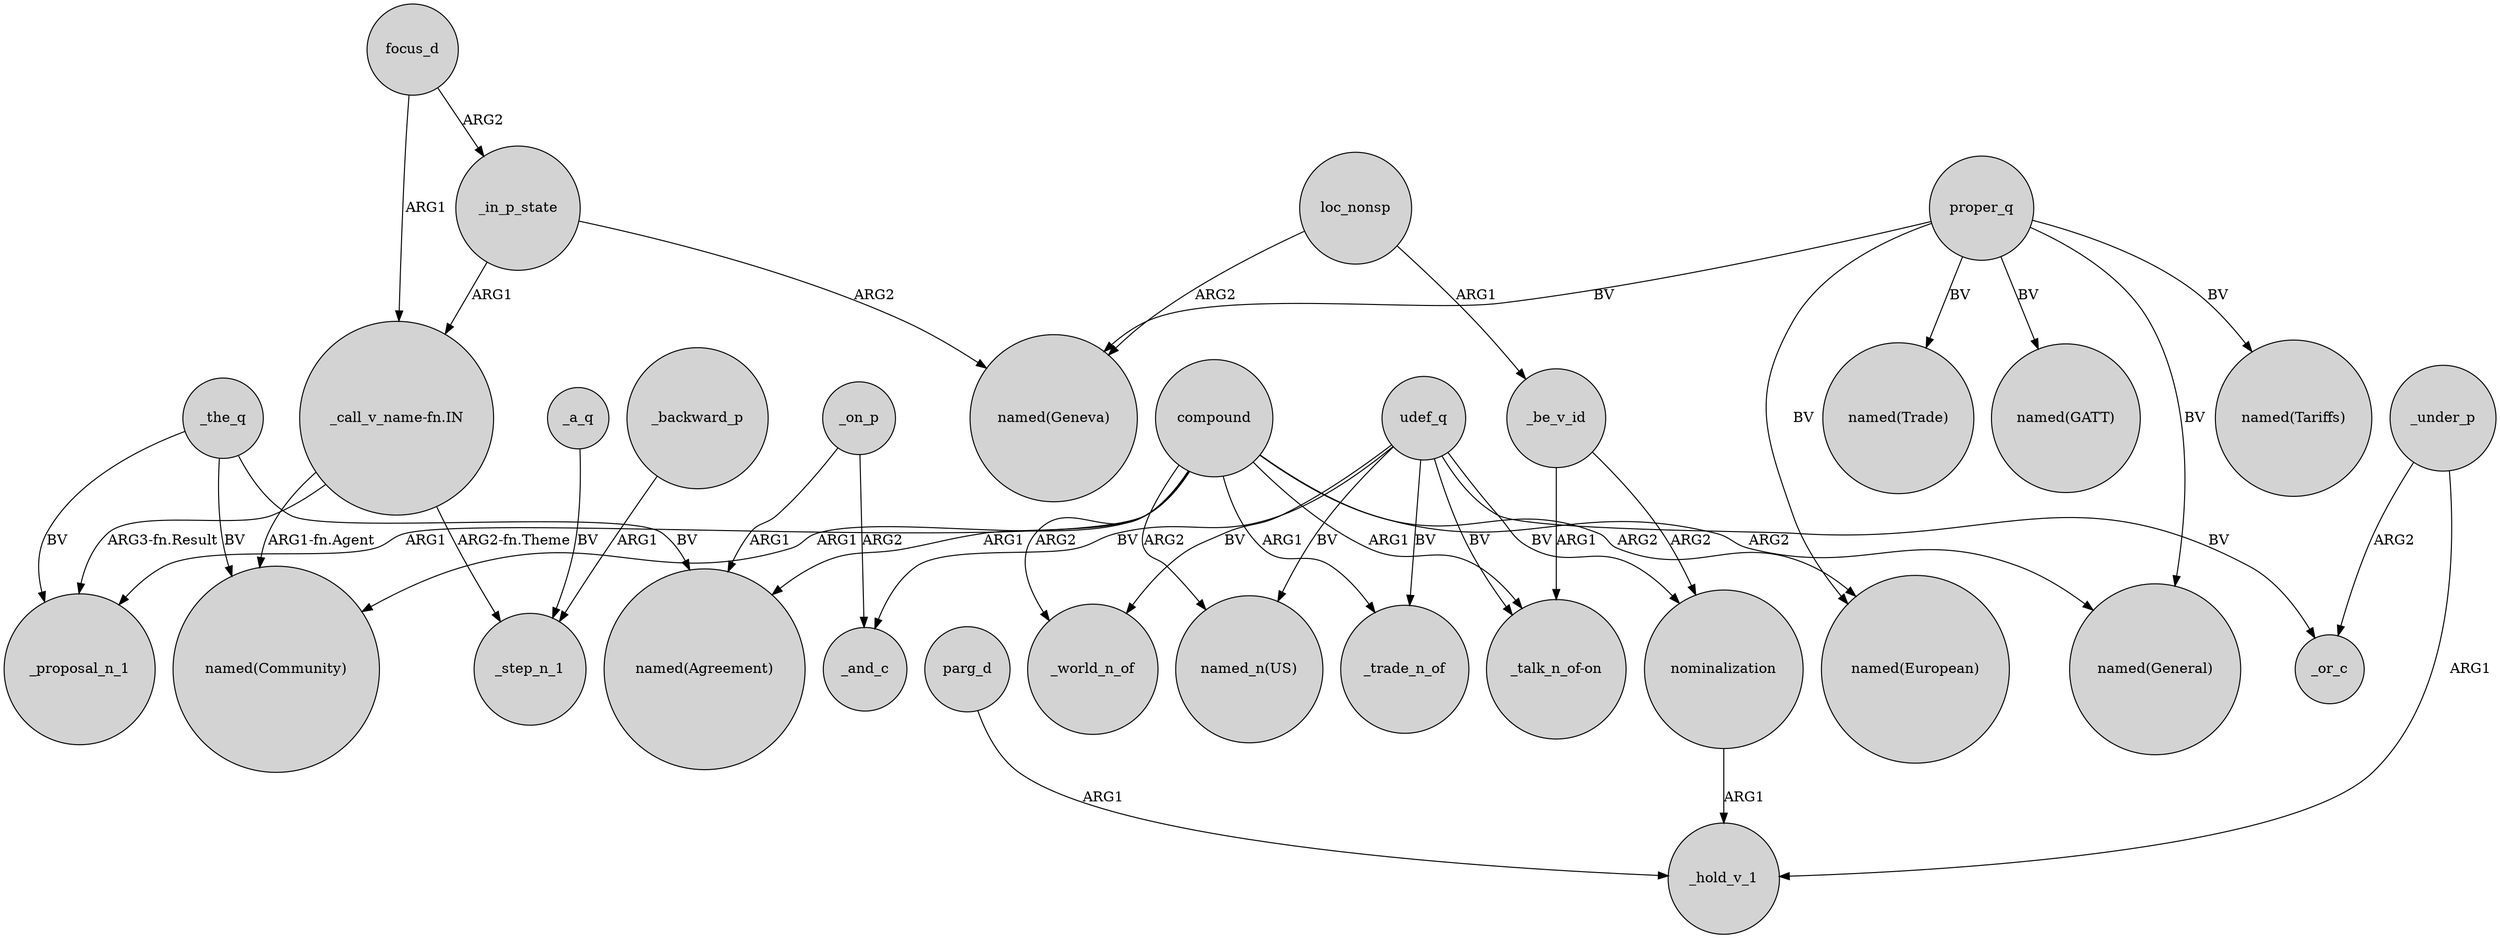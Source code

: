 digraph {
	node [shape=circle style=filled]
	udef_q -> _trade_n_of [label=BV]
	_the_q -> _proposal_n_1 [label=BV]
	udef_q -> "named_n(US)" [label=BV]
	_the_q -> "named(Community)" [label=BV]
	_in_p_state -> "named(Geneva)" [label=ARG2]
	loc_nonsp -> "named(Geneva)" [label=ARG2]
	compound -> _world_n_of [label=ARG2]
	compound -> _trade_n_of [label=ARG1]
	proper_q -> "named(General)" [label=BV]
	focus_d -> _in_p_state [label=ARG2]
	compound -> "_talk_n_of-on" [label=ARG1]
	proper_q -> "named(Tariffs)" [label=BV]
	udef_q -> _world_n_of [label=BV]
	compound -> "named(Community)" [label=ARG1]
	compound -> "named(General)" [label=ARG2]
	proper_q -> "named(Trade)" [label=BV]
	_in_p_state -> "_call_v_name-fn.IN" [label=ARG1]
	udef_q -> _or_c [label=BV]
	"_call_v_name-fn.IN" -> _step_n_1 [label="ARG2-fn.Theme"]
	parg_d -> _hold_v_1 [label=ARG1]
	compound -> "named_n(US)" [label=ARG2]
	_on_p -> "named(Agreement)" [label=ARG1]
	_under_p -> _hold_v_1 [label=ARG1]
	_under_p -> _or_c [label=ARG2]
	proper_q -> "named(GATT)" [label=BV]
	"_call_v_name-fn.IN" -> "named(Community)" [label="ARG1-fn.Agent"]
	_a_q -> _step_n_1 [label=BV]
	udef_q -> "_talk_n_of-on" [label=BV]
	proper_q -> "named(Geneva)" [label=BV]
	_the_q -> "named(Agreement)" [label=BV]
	_be_v_id -> nominalization [label=ARG2]
	udef_q -> nominalization [label=BV]
	focus_d -> "_call_v_name-fn.IN" [label=ARG1]
	_backward_p -> _step_n_1 [label=ARG1]
	compound -> "named(Agreement)" [label=ARG1]
	_on_p -> _and_c [label=ARG2]
	loc_nonsp -> _be_v_id [label=ARG1]
	nominalization -> _hold_v_1 [label=ARG1]
	compound -> "named(European)" [label=ARG2]
	"_call_v_name-fn.IN" -> _proposal_n_1 [label="ARG3-fn.Result"]
	compound -> _proposal_n_1 [label=ARG1]
	udef_q -> _and_c [label=BV]
	proper_q -> "named(European)" [label=BV]
	_be_v_id -> "_talk_n_of-on" [label=ARG1]
}

